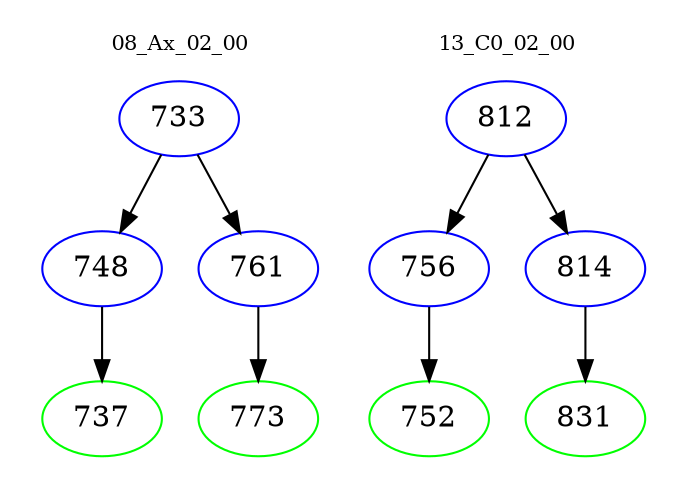 digraph{
subgraph cluster_0 {
color = white
label = "08_Ax_02_00";
fontsize=10;
T0_733 [label="733", color="blue"]
T0_733 -> T0_748 [color="black"]
T0_748 [label="748", color="blue"]
T0_748 -> T0_737 [color="black"]
T0_737 [label="737", color="green"]
T0_733 -> T0_761 [color="black"]
T0_761 [label="761", color="blue"]
T0_761 -> T0_773 [color="black"]
T0_773 [label="773", color="green"]
}
subgraph cluster_1 {
color = white
label = "13_C0_02_00";
fontsize=10;
T1_812 [label="812", color="blue"]
T1_812 -> T1_756 [color="black"]
T1_756 [label="756", color="blue"]
T1_756 -> T1_752 [color="black"]
T1_752 [label="752", color="green"]
T1_812 -> T1_814 [color="black"]
T1_814 [label="814", color="blue"]
T1_814 -> T1_831 [color="black"]
T1_831 [label="831", color="green"]
}
}

